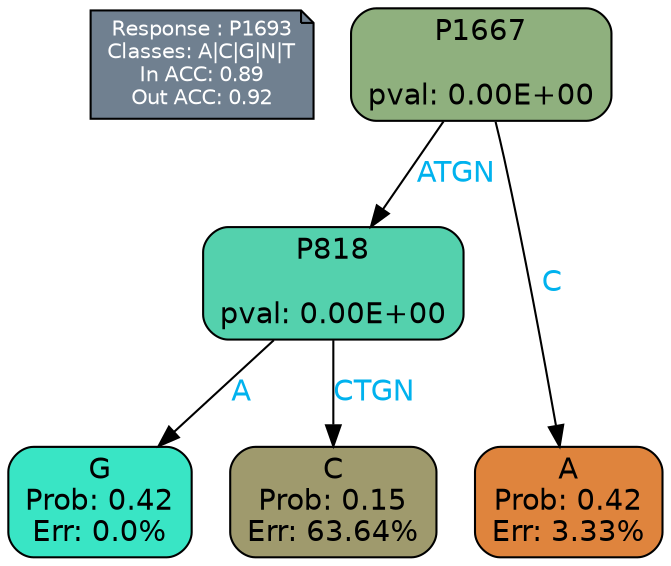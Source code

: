 digraph Tree {
node [shape=box, style="filled, rounded", color="black", fontname=helvetica] ;
graph [ranksep=equally, splines=polylines, bgcolor=transparent, dpi=600] ;
edge [fontname=helvetica] ;
LEGEND [label="Response : P1693
Classes: A|C|G|N|T
In ACC: 0.89
Out ACC: 0.92
",shape=note,align=left,style=filled,fillcolor="slategray",fontcolor="white",fontsize=10];1 [label="P1667

pval: 0.00E+00", fillcolor="#8fb07e"] ;
2 [label="P818

pval: 0.00E+00", fillcolor="#54d1ad"] ;
3 [label="G
Prob: 0.42
Err: 0.0%", fillcolor="#39e5c5"] ;
4 [label="C
Prob: 0.15
Err: 63.64%", fillcolor="#9f9a6d"] ;
5 [label="A
Prob: 0.42
Err: 3.33%", fillcolor="#df843d"] ;
1 -> 2 [label="ATGN",fontcolor=deepskyblue2] ;
1 -> 5 [label="C",fontcolor=deepskyblue2] ;
2 -> 3 [label="A",fontcolor=deepskyblue2] ;
2 -> 4 [label="CTGN",fontcolor=deepskyblue2] ;
{rank = same; 3;4;5;}{rank = same; LEGEND;1;}}